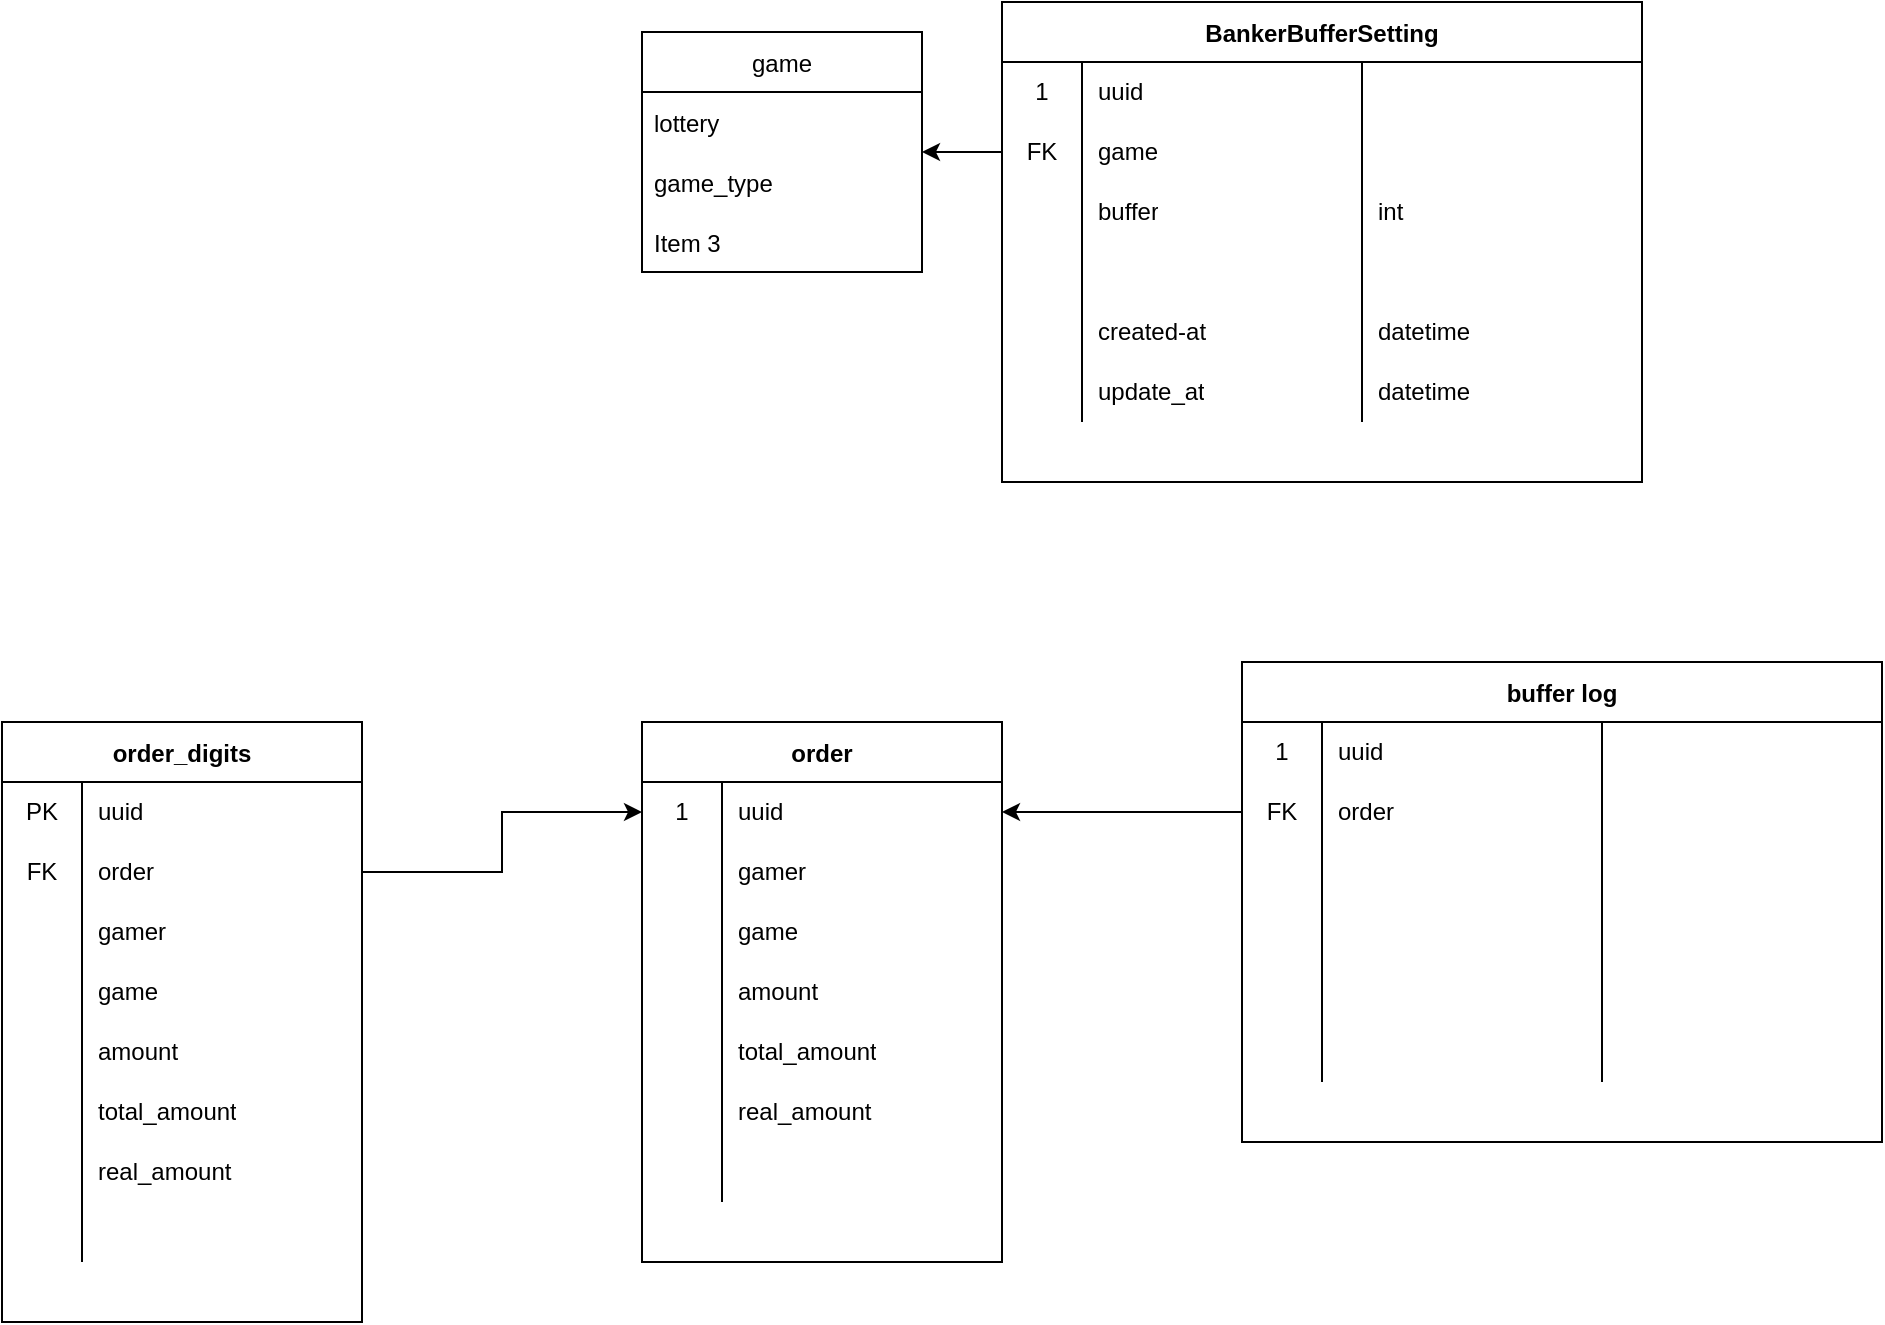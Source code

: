 <mxfile version="18.1.1" type="github" pages="2">
  <diagram id="40bhOZi9-pXXShmsCA7p" name="ERD">
    <mxGraphModel dx="1796" dy="613" grid="1" gridSize="10" guides="1" tooltips="1" connect="1" arrows="1" fold="1" page="1" pageScale="1" pageWidth="850" pageHeight="1100" math="0" shadow="0">
      <root>
        <mxCell id="0" />
        <mxCell id="1" parent="0" />
        <mxCell id="fbebeOHhzQbb2eJ1sUNS-18" value="BankerBufferSetting" style="shape=table;startSize=30;container=1;collapsible=0;childLayout=tableLayout;fixedRows=1;rowLines=0;fontStyle=1;" vertex="1" parent="1">
          <mxGeometry x="240" y="120" width="320" height="240" as="geometry" />
        </mxCell>
        <mxCell id="fbebeOHhzQbb2eJ1sUNS-19" value="" style="shape=tableRow;horizontal=0;startSize=0;swimlaneHead=0;swimlaneBody=0;top=0;left=0;bottom=0;right=0;collapsible=0;dropTarget=0;fillColor=none;points=[[0,0.5],[1,0.5]];portConstraint=eastwest;" vertex="1" parent="fbebeOHhzQbb2eJ1sUNS-18">
          <mxGeometry y="30" width="320" height="30" as="geometry" />
        </mxCell>
        <mxCell id="fbebeOHhzQbb2eJ1sUNS-20" value="1" style="shape=partialRectangle;html=1;whiteSpace=wrap;connectable=0;fillColor=none;top=0;left=0;bottom=0;right=0;overflow=hidden;pointerEvents=1;" vertex="1" parent="fbebeOHhzQbb2eJ1sUNS-19">
          <mxGeometry width="40" height="30" as="geometry">
            <mxRectangle width="40" height="30" as="alternateBounds" />
          </mxGeometry>
        </mxCell>
        <mxCell id="fbebeOHhzQbb2eJ1sUNS-21" value="uuid" style="shape=partialRectangle;html=1;whiteSpace=wrap;connectable=0;fillColor=none;top=0;left=0;bottom=0;right=0;align=left;spacingLeft=6;overflow=hidden;" vertex="1" parent="fbebeOHhzQbb2eJ1sUNS-19">
          <mxGeometry x="40" width="140" height="30" as="geometry">
            <mxRectangle width="140" height="30" as="alternateBounds" />
          </mxGeometry>
        </mxCell>
        <mxCell id="fbebeOHhzQbb2eJ1sUNS-29" style="shape=partialRectangle;html=1;whiteSpace=wrap;connectable=0;fillColor=none;top=0;left=0;bottom=0;right=0;align=left;spacingLeft=6;overflow=hidden;" vertex="1" parent="fbebeOHhzQbb2eJ1sUNS-19">
          <mxGeometry x="180" width="140" height="30" as="geometry">
            <mxRectangle width="140" height="30" as="alternateBounds" />
          </mxGeometry>
        </mxCell>
        <mxCell id="fbebeOHhzQbb2eJ1sUNS-22" value="" style="shape=tableRow;horizontal=0;startSize=0;swimlaneHead=0;swimlaneBody=0;top=0;left=0;bottom=0;right=0;collapsible=0;dropTarget=0;fillColor=none;points=[[0,0.5],[1,0.5]];portConstraint=eastwest;" vertex="1" parent="fbebeOHhzQbb2eJ1sUNS-18">
          <mxGeometry y="60" width="320" height="30" as="geometry" />
        </mxCell>
        <mxCell id="fbebeOHhzQbb2eJ1sUNS-23" value="FK" style="shape=partialRectangle;html=1;whiteSpace=wrap;connectable=0;fillColor=none;top=0;left=0;bottom=0;right=0;overflow=hidden;" vertex="1" parent="fbebeOHhzQbb2eJ1sUNS-22">
          <mxGeometry width="40" height="30" as="geometry">
            <mxRectangle width="40" height="30" as="alternateBounds" />
          </mxGeometry>
        </mxCell>
        <mxCell id="fbebeOHhzQbb2eJ1sUNS-24" value="game" style="shape=partialRectangle;html=1;whiteSpace=wrap;connectable=0;fillColor=none;top=0;left=0;bottom=0;right=0;align=left;spacingLeft=6;overflow=hidden;" vertex="1" parent="fbebeOHhzQbb2eJ1sUNS-22">
          <mxGeometry x="40" width="140" height="30" as="geometry">
            <mxRectangle width="140" height="30" as="alternateBounds" />
          </mxGeometry>
        </mxCell>
        <mxCell id="fbebeOHhzQbb2eJ1sUNS-30" value="" style="shape=partialRectangle;html=1;whiteSpace=wrap;connectable=0;fillColor=none;top=0;left=0;bottom=0;right=0;align=left;spacingLeft=6;overflow=hidden;" vertex="1" parent="fbebeOHhzQbb2eJ1sUNS-22">
          <mxGeometry x="180" width="140" height="30" as="geometry">
            <mxRectangle width="140" height="30" as="alternateBounds" />
          </mxGeometry>
        </mxCell>
        <mxCell id="fbebeOHhzQbb2eJ1sUNS-25" value="" style="shape=tableRow;horizontal=0;startSize=0;swimlaneHead=0;swimlaneBody=0;top=0;left=0;bottom=0;right=0;collapsible=0;dropTarget=0;fillColor=none;points=[[0,0.5],[1,0.5]];portConstraint=eastwest;" vertex="1" parent="fbebeOHhzQbb2eJ1sUNS-18">
          <mxGeometry y="90" width="320" height="30" as="geometry" />
        </mxCell>
        <mxCell id="fbebeOHhzQbb2eJ1sUNS-26" value="" style="shape=partialRectangle;html=1;whiteSpace=wrap;connectable=0;fillColor=none;top=0;left=0;bottom=0;right=0;overflow=hidden;" vertex="1" parent="fbebeOHhzQbb2eJ1sUNS-25">
          <mxGeometry width="40" height="30" as="geometry">
            <mxRectangle width="40" height="30" as="alternateBounds" />
          </mxGeometry>
        </mxCell>
        <mxCell id="fbebeOHhzQbb2eJ1sUNS-27" value="buffer" style="shape=partialRectangle;html=1;whiteSpace=wrap;connectable=0;fillColor=none;top=0;left=0;bottom=0;right=0;align=left;spacingLeft=6;overflow=hidden;" vertex="1" parent="fbebeOHhzQbb2eJ1sUNS-25">
          <mxGeometry x="40" width="140" height="30" as="geometry">
            <mxRectangle width="140" height="30" as="alternateBounds" />
          </mxGeometry>
        </mxCell>
        <mxCell id="fbebeOHhzQbb2eJ1sUNS-31" value="int" style="shape=partialRectangle;html=1;whiteSpace=wrap;connectable=0;fillColor=none;top=0;left=0;bottom=0;right=0;align=left;spacingLeft=6;overflow=hidden;" vertex="1" parent="fbebeOHhzQbb2eJ1sUNS-25">
          <mxGeometry x="180" width="140" height="30" as="geometry">
            <mxRectangle width="140" height="30" as="alternateBounds" />
          </mxGeometry>
        </mxCell>
        <mxCell id="fbebeOHhzQbb2eJ1sUNS-42" style="shape=tableRow;horizontal=0;startSize=0;swimlaneHead=0;swimlaneBody=0;top=0;left=0;bottom=0;right=0;collapsible=0;dropTarget=0;fillColor=none;points=[[0,0.5],[1,0.5]];portConstraint=eastwest;" vertex="1" parent="fbebeOHhzQbb2eJ1sUNS-18">
          <mxGeometry y="120" width="320" height="30" as="geometry" />
        </mxCell>
        <mxCell id="fbebeOHhzQbb2eJ1sUNS-43" style="shape=partialRectangle;html=1;whiteSpace=wrap;connectable=0;fillColor=none;top=0;left=0;bottom=0;right=0;overflow=hidden;" vertex="1" parent="fbebeOHhzQbb2eJ1sUNS-42">
          <mxGeometry width="40" height="30" as="geometry">
            <mxRectangle width="40" height="30" as="alternateBounds" />
          </mxGeometry>
        </mxCell>
        <mxCell id="fbebeOHhzQbb2eJ1sUNS-44" value="" style="shape=partialRectangle;html=1;whiteSpace=wrap;connectable=0;fillColor=none;top=0;left=0;bottom=0;right=0;align=left;spacingLeft=6;overflow=hidden;" vertex="1" parent="fbebeOHhzQbb2eJ1sUNS-42">
          <mxGeometry x="40" width="140" height="30" as="geometry">
            <mxRectangle width="140" height="30" as="alternateBounds" />
          </mxGeometry>
        </mxCell>
        <mxCell id="fbebeOHhzQbb2eJ1sUNS-45" value="" style="shape=partialRectangle;html=1;whiteSpace=wrap;connectable=0;fillColor=none;top=0;left=0;bottom=0;right=0;align=left;spacingLeft=6;overflow=hidden;" vertex="1" parent="fbebeOHhzQbb2eJ1sUNS-42">
          <mxGeometry x="180" width="140" height="30" as="geometry">
            <mxRectangle width="140" height="30" as="alternateBounds" />
          </mxGeometry>
        </mxCell>
        <mxCell id="fbebeOHhzQbb2eJ1sUNS-46" style="shape=tableRow;horizontal=0;startSize=0;swimlaneHead=0;swimlaneBody=0;top=0;left=0;bottom=0;right=0;collapsible=0;dropTarget=0;fillColor=none;points=[[0,0.5],[1,0.5]];portConstraint=eastwest;" vertex="1" parent="fbebeOHhzQbb2eJ1sUNS-18">
          <mxGeometry y="150" width="320" height="30" as="geometry" />
        </mxCell>
        <mxCell id="fbebeOHhzQbb2eJ1sUNS-47" style="shape=partialRectangle;html=1;whiteSpace=wrap;connectable=0;fillColor=none;top=0;left=0;bottom=0;right=0;overflow=hidden;" vertex="1" parent="fbebeOHhzQbb2eJ1sUNS-46">
          <mxGeometry width="40" height="30" as="geometry">
            <mxRectangle width="40" height="30" as="alternateBounds" />
          </mxGeometry>
        </mxCell>
        <mxCell id="fbebeOHhzQbb2eJ1sUNS-48" value="created-at" style="shape=partialRectangle;html=1;whiteSpace=wrap;connectable=0;fillColor=none;top=0;left=0;bottom=0;right=0;align=left;spacingLeft=6;overflow=hidden;" vertex="1" parent="fbebeOHhzQbb2eJ1sUNS-46">
          <mxGeometry x="40" width="140" height="30" as="geometry">
            <mxRectangle width="140" height="30" as="alternateBounds" />
          </mxGeometry>
        </mxCell>
        <mxCell id="fbebeOHhzQbb2eJ1sUNS-49" value="datetime" style="shape=partialRectangle;html=1;whiteSpace=wrap;connectable=0;fillColor=none;top=0;left=0;bottom=0;right=0;align=left;spacingLeft=6;overflow=hidden;" vertex="1" parent="fbebeOHhzQbb2eJ1sUNS-46">
          <mxGeometry x="180" width="140" height="30" as="geometry">
            <mxRectangle width="140" height="30" as="alternateBounds" />
          </mxGeometry>
        </mxCell>
        <mxCell id="fbebeOHhzQbb2eJ1sUNS-55" style="shape=tableRow;horizontal=0;startSize=0;swimlaneHead=0;swimlaneBody=0;top=0;left=0;bottom=0;right=0;collapsible=0;dropTarget=0;fillColor=none;points=[[0,0.5],[1,0.5]];portConstraint=eastwest;" vertex="1" parent="fbebeOHhzQbb2eJ1sUNS-18">
          <mxGeometry y="180" width="320" height="30" as="geometry" />
        </mxCell>
        <mxCell id="fbebeOHhzQbb2eJ1sUNS-56" style="shape=partialRectangle;html=1;whiteSpace=wrap;connectable=0;fillColor=none;top=0;left=0;bottom=0;right=0;overflow=hidden;" vertex="1" parent="fbebeOHhzQbb2eJ1sUNS-55">
          <mxGeometry width="40" height="30" as="geometry">
            <mxRectangle width="40" height="30" as="alternateBounds" />
          </mxGeometry>
        </mxCell>
        <mxCell id="fbebeOHhzQbb2eJ1sUNS-57" value="update_at" style="shape=partialRectangle;html=1;whiteSpace=wrap;connectable=0;fillColor=none;top=0;left=0;bottom=0;right=0;align=left;spacingLeft=6;overflow=hidden;" vertex="1" parent="fbebeOHhzQbb2eJ1sUNS-55">
          <mxGeometry x="40" width="140" height="30" as="geometry">
            <mxRectangle width="140" height="30" as="alternateBounds" />
          </mxGeometry>
        </mxCell>
        <mxCell id="fbebeOHhzQbb2eJ1sUNS-58" value="datetime" style="shape=partialRectangle;html=1;whiteSpace=wrap;connectable=0;fillColor=none;top=0;left=0;bottom=0;right=0;align=left;spacingLeft=6;overflow=hidden;" vertex="1" parent="fbebeOHhzQbb2eJ1sUNS-55">
          <mxGeometry x="180" width="140" height="30" as="geometry">
            <mxRectangle width="140" height="30" as="alternateBounds" />
          </mxGeometry>
        </mxCell>
        <mxCell id="fbebeOHhzQbb2eJ1sUNS-50" style="edgeStyle=orthogonalEdgeStyle;rounded=0;orthogonalLoop=1;jettySize=auto;html=1;" edge="1" parent="1" source="fbebeOHhzQbb2eJ1sUNS-22" target="fbebeOHhzQbb2eJ1sUNS-51">
          <mxGeometry relative="1" as="geometry">
            <mxPoint x="130" y="195" as="targetPoint" />
          </mxGeometry>
        </mxCell>
        <mxCell id="fbebeOHhzQbb2eJ1sUNS-51" value="game" style="swimlane;fontStyle=0;childLayout=stackLayout;horizontal=1;startSize=30;horizontalStack=0;resizeParent=1;resizeParentMax=0;resizeLast=0;collapsible=1;marginBottom=0;" vertex="1" parent="1">
          <mxGeometry x="60" y="135" width="140" height="120" as="geometry" />
        </mxCell>
        <mxCell id="fbebeOHhzQbb2eJ1sUNS-52" value="lottery" style="text;strokeColor=none;fillColor=none;align=left;verticalAlign=middle;spacingLeft=4;spacingRight=4;overflow=hidden;points=[[0,0.5],[1,0.5]];portConstraint=eastwest;rotatable=0;" vertex="1" parent="fbebeOHhzQbb2eJ1sUNS-51">
          <mxGeometry y="30" width="140" height="30" as="geometry" />
        </mxCell>
        <mxCell id="fbebeOHhzQbb2eJ1sUNS-53" value="game_type" style="text;strokeColor=none;fillColor=none;align=left;verticalAlign=middle;spacingLeft=4;spacingRight=4;overflow=hidden;points=[[0,0.5],[1,0.5]];portConstraint=eastwest;rotatable=0;" vertex="1" parent="fbebeOHhzQbb2eJ1sUNS-51">
          <mxGeometry y="60" width="140" height="30" as="geometry" />
        </mxCell>
        <mxCell id="fbebeOHhzQbb2eJ1sUNS-54" value="Item 3" style="text;strokeColor=none;fillColor=none;align=left;verticalAlign=middle;spacingLeft=4;spacingRight=4;overflow=hidden;points=[[0,0.5],[1,0.5]];portConstraint=eastwest;rotatable=0;" vertex="1" parent="fbebeOHhzQbb2eJ1sUNS-51">
          <mxGeometry y="90" width="140" height="30" as="geometry" />
        </mxCell>
        <mxCell id="fbebeOHhzQbb2eJ1sUNS-88" value="order" style="shape=table;startSize=30;container=1;collapsible=0;childLayout=tableLayout;fixedRows=1;rowLines=0;fontStyle=1;" vertex="1" parent="1">
          <mxGeometry x="60" y="480" width="180" height="270" as="geometry" />
        </mxCell>
        <mxCell id="fbebeOHhzQbb2eJ1sUNS-89" value="" style="shape=tableRow;horizontal=0;startSize=0;swimlaneHead=0;swimlaneBody=0;top=0;left=0;bottom=0;right=0;collapsible=0;dropTarget=0;fillColor=none;points=[[0,0.5],[1,0.5]];portConstraint=eastwest;" vertex="1" parent="fbebeOHhzQbb2eJ1sUNS-88">
          <mxGeometry y="30" width="180" height="30" as="geometry" />
        </mxCell>
        <mxCell id="fbebeOHhzQbb2eJ1sUNS-90" value="1" style="shape=partialRectangle;html=1;whiteSpace=wrap;connectable=0;fillColor=none;top=0;left=0;bottom=0;right=0;overflow=hidden;pointerEvents=1;" vertex="1" parent="fbebeOHhzQbb2eJ1sUNS-89">
          <mxGeometry width="40" height="30" as="geometry">
            <mxRectangle width="40" height="30" as="alternateBounds" />
          </mxGeometry>
        </mxCell>
        <mxCell id="fbebeOHhzQbb2eJ1sUNS-91" value="uuid" style="shape=partialRectangle;html=1;whiteSpace=wrap;connectable=0;fillColor=none;top=0;left=0;bottom=0;right=0;align=left;spacingLeft=6;overflow=hidden;" vertex="1" parent="fbebeOHhzQbb2eJ1sUNS-89">
          <mxGeometry x="40" width="140" height="30" as="geometry">
            <mxRectangle width="140" height="30" as="alternateBounds" />
          </mxGeometry>
        </mxCell>
        <mxCell id="fbebeOHhzQbb2eJ1sUNS-93" value="" style="shape=tableRow;horizontal=0;startSize=0;swimlaneHead=0;swimlaneBody=0;top=0;left=0;bottom=0;right=0;collapsible=0;dropTarget=0;fillColor=none;points=[[0,0.5],[1,0.5]];portConstraint=eastwest;" vertex="1" parent="fbebeOHhzQbb2eJ1sUNS-88">
          <mxGeometry y="60" width="180" height="30" as="geometry" />
        </mxCell>
        <mxCell id="fbebeOHhzQbb2eJ1sUNS-94" value="" style="shape=partialRectangle;html=1;whiteSpace=wrap;connectable=0;fillColor=none;top=0;left=0;bottom=0;right=0;overflow=hidden;" vertex="1" parent="fbebeOHhzQbb2eJ1sUNS-93">
          <mxGeometry width="40" height="30" as="geometry">
            <mxRectangle width="40" height="30" as="alternateBounds" />
          </mxGeometry>
        </mxCell>
        <mxCell id="fbebeOHhzQbb2eJ1sUNS-95" value="gamer" style="shape=partialRectangle;html=1;whiteSpace=wrap;connectable=0;fillColor=none;top=0;left=0;bottom=0;right=0;align=left;spacingLeft=6;overflow=hidden;" vertex="1" parent="fbebeOHhzQbb2eJ1sUNS-93">
          <mxGeometry x="40" width="140" height="30" as="geometry">
            <mxRectangle width="140" height="30" as="alternateBounds" />
          </mxGeometry>
        </mxCell>
        <mxCell id="fbebeOHhzQbb2eJ1sUNS-97" value="" style="shape=tableRow;horizontal=0;startSize=0;swimlaneHead=0;swimlaneBody=0;top=0;left=0;bottom=0;right=0;collapsible=0;dropTarget=0;fillColor=none;points=[[0,0.5],[1,0.5]];portConstraint=eastwest;" vertex="1" parent="fbebeOHhzQbb2eJ1sUNS-88">
          <mxGeometry y="90" width="180" height="30" as="geometry" />
        </mxCell>
        <mxCell id="fbebeOHhzQbb2eJ1sUNS-98" value="" style="shape=partialRectangle;html=1;whiteSpace=wrap;connectable=0;fillColor=none;top=0;left=0;bottom=0;right=0;overflow=hidden;" vertex="1" parent="fbebeOHhzQbb2eJ1sUNS-97">
          <mxGeometry width="40" height="30" as="geometry">
            <mxRectangle width="40" height="30" as="alternateBounds" />
          </mxGeometry>
        </mxCell>
        <mxCell id="fbebeOHhzQbb2eJ1sUNS-99" value="game" style="shape=partialRectangle;html=1;whiteSpace=wrap;connectable=0;fillColor=none;top=0;left=0;bottom=0;right=0;align=left;spacingLeft=6;overflow=hidden;" vertex="1" parent="fbebeOHhzQbb2eJ1sUNS-97">
          <mxGeometry x="40" width="140" height="30" as="geometry">
            <mxRectangle width="140" height="30" as="alternateBounds" />
          </mxGeometry>
        </mxCell>
        <mxCell id="fbebeOHhzQbb2eJ1sUNS-101" style="shape=tableRow;horizontal=0;startSize=0;swimlaneHead=0;swimlaneBody=0;top=0;left=0;bottom=0;right=0;collapsible=0;dropTarget=0;fillColor=none;points=[[0,0.5],[1,0.5]];portConstraint=eastwest;" vertex="1" parent="fbebeOHhzQbb2eJ1sUNS-88">
          <mxGeometry y="120" width="180" height="30" as="geometry" />
        </mxCell>
        <mxCell id="fbebeOHhzQbb2eJ1sUNS-102" style="shape=partialRectangle;html=1;whiteSpace=wrap;connectable=0;fillColor=none;top=0;left=0;bottom=0;right=0;overflow=hidden;" vertex="1" parent="fbebeOHhzQbb2eJ1sUNS-101">
          <mxGeometry width="40" height="30" as="geometry">
            <mxRectangle width="40" height="30" as="alternateBounds" />
          </mxGeometry>
        </mxCell>
        <mxCell id="fbebeOHhzQbb2eJ1sUNS-103" value="amount" style="shape=partialRectangle;html=1;whiteSpace=wrap;connectable=0;fillColor=none;top=0;left=0;bottom=0;right=0;align=left;spacingLeft=6;overflow=hidden;" vertex="1" parent="fbebeOHhzQbb2eJ1sUNS-101">
          <mxGeometry x="40" width="140" height="30" as="geometry">
            <mxRectangle width="140" height="30" as="alternateBounds" />
          </mxGeometry>
        </mxCell>
        <mxCell id="fbebeOHhzQbb2eJ1sUNS-105" style="shape=tableRow;horizontal=0;startSize=0;swimlaneHead=0;swimlaneBody=0;top=0;left=0;bottom=0;right=0;collapsible=0;dropTarget=0;fillColor=none;points=[[0,0.5],[1,0.5]];portConstraint=eastwest;" vertex="1" parent="fbebeOHhzQbb2eJ1sUNS-88">
          <mxGeometry y="150" width="180" height="30" as="geometry" />
        </mxCell>
        <mxCell id="fbebeOHhzQbb2eJ1sUNS-106" style="shape=partialRectangle;html=1;whiteSpace=wrap;connectable=0;fillColor=none;top=0;left=0;bottom=0;right=0;overflow=hidden;" vertex="1" parent="fbebeOHhzQbb2eJ1sUNS-105">
          <mxGeometry width="40" height="30" as="geometry">
            <mxRectangle width="40" height="30" as="alternateBounds" />
          </mxGeometry>
        </mxCell>
        <mxCell id="fbebeOHhzQbb2eJ1sUNS-107" value="total_amount" style="shape=partialRectangle;html=1;whiteSpace=wrap;connectable=0;fillColor=none;top=0;left=0;bottom=0;right=0;align=left;spacingLeft=6;overflow=hidden;" vertex="1" parent="fbebeOHhzQbb2eJ1sUNS-105">
          <mxGeometry x="40" width="140" height="30" as="geometry">
            <mxRectangle width="140" height="30" as="alternateBounds" />
          </mxGeometry>
        </mxCell>
        <mxCell id="fbebeOHhzQbb2eJ1sUNS-109" style="shape=tableRow;horizontal=0;startSize=0;swimlaneHead=0;swimlaneBody=0;top=0;left=0;bottom=0;right=0;collapsible=0;dropTarget=0;fillColor=none;points=[[0,0.5],[1,0.5]];portConstraint=eastwest;" vertex="1" parent="fbebeOHhzQbb2eJ1sUNS-88">
          <mxGeometry y="180" width="180" height="30" as="geometry" />
        </mxCell>
        <mxCell id="fbebeOHhzQbb2eJ1sUNS-110" style="shape=partialRectangle;html=1;whiteSpace=wrap;connectable=0;fillColor=none;top=0;left=0;bottom=0;right=0;overflow=hidden;" vertex="1" parent="fbebeOHhzQbb2eJ1sUNS-109">
          <mxGeometry width="40" height="30" as="geometry">
            <mxRectangle width="40" height="30" as="alternateBounds" />
          </mxGeometry>
        </mxCell>
        <mxCell id="fbebeOHhzQbb2eJ1sUNS-111" value="real_amount" style="shape=partialRectangle;html=1;whiteSpace=wrap;connectable=0;fillColor=none;top=0;left=0;bottom=0;right=0;align=left;spacingLeft=6;overflow=hidden;" vertex="1" parent="fbebeOHhzQbb2eJ1sUNS-109">
          <mxGeometry x="40" width="140" height="30" as="geometry">
            <mxRectangle width="140" height="30" as="alternateBounds" />
          </mxGeometry>
        </mxCell>
        <mxCell id="OYWNIsOCgqCUOHwPlPZt-20" style="shape=tableRow;horizontal=0;startSize=0;swimlaneHead=0;swimlaneBody=0;top=0;left=0;bottom=0;right=0;collapsible=0;dropTarget=0;fillColor=none;points=[[0,0.5],[1,0.5]];portConstraint=eastwest;" vertex="1" parent="fbebeOHhzQbb2eJ1sUNS-88">
          <mxGeometry y="210" width="180" height="30" as="geometry" />
        </mxCell>
        <mxCell id="OYWNIsOCgqCUOHwPlPZt-21" style="shape=partialRectangle;html=1;whiteSpace=wrap;connectable=0;fillColor=none;top=0;left=0;bottom=0;right=0;overflow=hidden;" vertex="1" parent="OYWNIsOCgqCUOHwPlPZt-20">
          <mxGeometry width="40" height="30" as="geometry">
            <mxRectangle width="40" height="30" as="alternateBounds" />
          </mxGeometry>
        </mxCell>
        <mxCell id="OYWNIsOCgqCUOHwPlPZt-22" style="shape=partialRectangle;html=1;whiteSpace=wrap;connectable=0;fillColor=none;top=0;left=0;bottom=0;right=0;align=left;spacingLeft=6;overflow=hidden;" vertex="1" parent="OYWNIsOCgqCUOHwPlPZt-20">
          <mxGeometry x="40" width="140" height="30" as="geometry">
            <mxRectangle width="140" height="30" as="alternateBounds" />
          </mxGeometry>
        </mxCell>
        <mxCell id="OYWNIsOCgqCUOHwPlPZt-1" value="buffer log" style="shape=table;startSize=30;container=1;collapsible=0;childLayout=tableLayout;fixedRows=1;rowLines=0;fontStyle=1;" vertex="1" parent="1">
          <mxGeometry x="360" y="450" width="320" height="240" as="geometry" />
        </mxCell>
        <mxCell id="OYWNIsOCgqCUOHwPlPZt-2" value="" style="shape=tableRow;horizontal=0;startSize=0;swimlaneHead=0;swimlaneBody=0;top=0;left=0;bottom=0;right=0;collapsible=0;dropTarget=0;fillColor=none;points=[[0,0.5],[1,0.5]];portConstraint=eastwest;" vertex="1" parent="OYWNIsOCgqCUOHwPlPZt-1">
          <mxGeometry y="30" width="320" height="30" as="geometry" />
        </mxCell>
        <mxCell id="OYWNIsOCgqCUOHwPlPZt-3" value="1" style="shape=partialRectangle;html=1;whiteSpace=wrap;connectable=0;fillColor=none;top=0;left=0;bottom=0;right=0;overflow=hidden;pointerEvents=1;" vertex="1" parent="OYWNIsOCgqCUOHwPlPZt-2">
          <mxGeometry width="40" height="30" as="geometry">
            <mxRectangle width="40" height="30" as="alternateBounds" />
          </mxGeometry>
        </mxCell>
        <mxCell id="OYWNIsOCgqCUOHwPlPZt-4" value="uuid" style="shape=partialRectangle;html=1;whiteSpace=wrap;connectable=0;fillColor=none;top=0;left=0;bottom=0;right=0;align=left;spacingLeft=6;overflow=hidden;" vertex="1" parent="OYWNIsOCgqCUOHwPlPZt-2">
          <mxGeometry x="40" width="140" height="30" as="geometry">
            <mxRectangle width="140" height="30" as="alternateBounds" />
          </mxGeometry>
        </mxCell>
        <mxCell id="OYWNIsOCgqCUOHwPlPZt-23" style="shape=partialRectangle;html=1;whiteSpace=wrap;connectable=0;fillColor=none;top=0;left=0;bottom=0;right=0;align=left;spacingLeft=6;overflow=hidden;" vertex="1" parent="OYWNIsOCgqCUOHwPlPZt-2">
          <mxGeometry x="180" width="140" height="30" as="geometry">
            <mxRectangle width="140" height="30" as="alternateBounds" />
          </mxGeometry>
        </mxCell>
        <mxCell id="OYWNIsOCgqCUOHwPlPZt-5" value="" style="shape=tableRow;horizontal=0;startSize=0;swimlaneHead=0;swimlaneBody=0;top=0;left=0;bottom=0;right=0;collapsible=0;dropTarget=0;fillColor=none;points=[[0,0.5],[1,0.5]];portConstraint=eastwest;" vertex="1" parent="OYWNIsOCgqCUOHwPlPZt-1">
          <mxGeometry y="60" width="320" height="30" as="geometry" />
        </mxCell>
        <mxCell id="OYWNIsOCgqCUOHwPlPZt-6" value="FK" style="shape=partialRectangle;html=1;whiteSpace=wrap;connectable=0;fillColor=none;top=0;left=0;bottom=0;right=0;overflow=hidden;" vertex="1" parent="OYWNIsOCgqCUOHwPlPZt-5">
          <mxGeometry width="40" height="30" as="geometry">
            <mxRectangle width="40" height="30" as="alternateBounds" />
          </mxGeometry>
        </mxCell>
        <mxCell id="OYWNIsOCgqCUOHwPlPZt-7" value="order" style="shape=partialRectangle;html=1;whiteSpace=wrap;connectable=0;fillColor=none;top=0;left=0;bottom=0;right=0;align=left;spacingLeft=6;overflow=hidden;" vertex="1" parent="OYWNIsOCgqCUOHwPlPZt-5">
          <mxGeometry x="40" width="140" height="30" as="geometry">
            <mxRectangle width="140" height="30" as="alternateBounds" />
          </mxGeometry>
        </mxCell>
        <mxCell id="OYWNIsOCgqCUOHwPlPZt-24" style="shape=partialRectangle;html=1;whiteSpace=wrap;connectable=0;fillColor=none;top=0;left=0;bottom=0;right=0;align=left;spacingLeft=6;overflow=hidden;" vertex="1" parent="OYWNIsOCgqCUOHwPlPZt-5">
          <mxGeometry x="180" width="140" height="30" as="geometry">
            <mxRectangle width="140" height="30" as="alternateBounds" />
          </mxGeometry>
        </mxCell>
        <mxCell id="OYWNIsOCgqCUOHwPlPZt-8" value="" style="shape=tableRow;horizontal=0;startSize=0;swimlaneHead=0;swimlaneBody=0;top=0;left=0;bottom=0;right=0;collapsible=0;dropTarget=0;fillColor=none;points=[[0,0.5],[1,0.5]];portConstraint=eastwest;" vertex="1" parent="OYWNIsOCgqCUOHwPlPZt-1">
          <mxGeometry y="90" width="320" height="30" as="geometry" />
        </mxCell>
        <mxCell id="OYWNIsOCgqCUOHwPlPZt-9" value="" style="shape=partialRectangle;html=1;whiteSpace=wrap;connectable=0;fillColor=none;top=0;left=0;bottom=0;right=0;overflow=hidden;" vertex="1" parent="OYWNIsOCgqCUOHwPlPZt-8">
          <mxGeometry width="40" height="30" as="geometry">
            <mxRectangle width="40" height="30" as="alternateBounds" />
          </mxGeometry>
        </mxCell>
        <mxCell id="OYWNIsOCgqCUOHwPlPZt-10" value="" style="shape=partialRectangle;html=1;whiteSpace=wrap;connectable=0;fillColor=none;top=0;left=0;bottom=0;right=0;align=left;spacingLeft=6;overflow=hidden;" vertex="1" parent="OYWNIsOCgqCUOHwPlPZt-8">
          <mxGeometry x="40" width="140" height="30" as="geometry">
            <mxRectangle width="140" height="30" as="alternateBounds" />
          </mxGeometry>
        </mxCell>
        <mxCell id="OYWNIsOCgqCUOHwPlPZt-25" style="shape=partialRectangle;html=1;whiteSpace=wrap;connectable=0;fillColor=none;top=0;left=0;bottom=0;right=0;align=left;spacingLeft=6;overflow=hidden;" vertex="1" parent="OYWNIsOCgqCUOHwPlPZt-8">
          <mxGeometry x="180" width="140" height="30" as="geometry">
            <mxRectangle width="140" height="30" as="alternateBounds" />
          </mxGeometry>
        </mxCell>
        <mxCell id="OYWNIsOCgqCUOHwPlPZt-11" style="shape=tableRow;horizontal=0;startSize=0;swimlaneHead=0;swimlaneBody=0;top=0;left=0;bottom=0;right=0;collapsible=0;dropTarget=0;fillColor=none;points=[[0,0.5],[1,0.5]];portConstraint=eastwest;" vertex="1" parent="OYWNIsOCgqCUOHwPlPZt-1">
          <mxGeometry y="120" width="320" height="30" as="geometry" />
        </mxCell>
        <mxCell id="OYWNIsOCgqCUOHwPlPZt-12" style="shape=partialRectangle;html=1;whiteSpace=wrap;connectable=0;fillColor=none;top=0;left=0;bottom=0;right=0;overflow=hidden;" vertex="1" parent="OYWNIsOCgqCUOHwPlPZt-11">
          <mxGeometry width="40" height="30" as="geometry">
            <mxRectangle width="40" height="30" as="alternateBounds" />
          </mxGeometry>
        </mxCell>
        <mxCell id="OYWNIsOCgqCUOHwPlPZt-13" value="" style="shape=partialRectangle;html=1;whiteSpace=wrap;connectable=0;fillColor=none;top=0;left=0;bottom=0;right=0;align=left;spacingLeft=6;overflow=hidden;" vertex="1" parent="OYWNIsOCgqCUOHwPlPZt-11">
          <mxGeometry x="40" width="140" height="30" as="geometry">
            <mxRectangle width="140" height="30" as="alternateBounds" />
          </mxGeometry>
        </mxCell>
        <mxCell id="OYWNIsOCgqCUOHwPlPZt-26" style="shape=partialRectangle;html=1;whiteSpace=wrap;connectable=0;fillColor=none;top=0;left=0;bottom=0;right=0;align=left;spacingLeft=6;overflow=hidden;" vertex="1" parent="OYWNIsOCgqCUOHwPlPZt-11">
          <mxGeometry x="180" width="140" height="30" as="geometry">
            <mxRectangle width="140" height="30" as="alternateBounds" />
          </mxGeometry>
        </mxCell>
        <mxCell id="OYWNIsOCgqCUOHwPlPZt-14" style="shape=tableRow;horizontal=0;startSize=0;swimlaneHead=0;swimlaneBody=0;top=0;left=0;bottom=0;right=0;collapsible=0;dropTarget=0;fillColor=none;points=[[0,0.5],[1,0.5]];portConstraint=eastwest;" vertex="1" parent="OYWNIsOCgqCUOHwPlPZt-1">
          <mxGeometry y="150" width="320" height="30" as="geometry" />
        </mxCell>
        <mxCell id="OYWNIsOCgqCUOHwPlPZt-15" style="shape=partialRectangle;html=1;whiteSpace=wrap;connectable=0;fillColor=none;top=0;left=0;bottom=0;right=0;overflow=hidden;" vertex="1" parent="OYWNIsOCgqCUOHwPlPZt-14">
          <mxGeometry width="40" height="30" as="geometry">
            <mxRectangle width="40" height="30" as="alternateBounds" />
          </mxGeometry>
        </mxCell>
        <mxCell id="OYWNIsOCgqCUOHwPlPZt-16" value="" style="shape=partialRectangle;html=1;whiteSpace=wrap;connectable=0;fillColor=none;top=0;left=0;bottom=0;right=0;align=left;spacingLeft=6;overflow=hidden;" vertex="1" parent="OYWNIsOCgqCUOHwPlPZt-14">
          <mxGeometry x="40" width="140" height="30" as="geometry">
            <mxRectangle width="140" height="30" as="alternateBounds" />
          </mxGeometry>
        </mxCell>
        <mxCell id="OYWNIsOCgqCUOHwPlPZt-27" style="shape=partialRectangle;html=1;whiteSpace=wrap;connectable=0;fillColor=none;top=0;left=0;bottom=0;right=0;align=left;spacingLeft=6;overflow=hidden;" vertex="1" parent="OYWNIsOCgqCUOHwPlPZt-14">
          <mxGeometry x="180" width="140" height="30" as="geometry">
            <mxRectangle width="140" height="30" as="alternateBounds" />
          </mxGeometry>
        </mxCell>
        <mxCell id="OYWNIsOCgqCUOHwPlPZt-17" style="shape=tableRow;horizontal=0;startSize=0;swimlaneHead=0;swimlaneBody=0;top=0;left=0;bottom=0;right=0;collapsible=0;dropTarget=0;fillColor=none;points=[[0,0.5],[1,0.5]];portConstraint=eastwest;" vertex="1" parent="OYWNIsOCgqCUOHwPlPZt-1">
          <mxGeometry y="180" width="320" height="30" as="geometry" />
        </mxCell>
        <mxCell id="OYWNIsOCgqCUOHwPlPZt-18" style="shape=partialRectangle;html=1;whiteSpace=wrap;connectable=0;fillColor=none;top=0;left=0;bottom=0;right=0;overflow=hidden;" vertex="1" parent="OYWNIsOCgqCUOHwPlPZt-17">
          <mxGeometry width="40" height="30" as="geometry">
            <mxRectangle width="40" height="30" as="alternateBounds" />
          </mxGeometry>
        </mxCell>
        <mxCell id="OYWNIsOCgqCUOHwPlPZt-19" value="" style="shape=partialRectangle;html=1;whiteSpace=wrap;connectable=0;fillColor=none;top=0;left=0;bottom=0;right=0;align=left;spacingLeft=6;overflow=hidden;" vertex="1" parent="OYWNIsOCgqCUOHwPlPZt-17">
          <mxGeometry x="40" width="140" height="30" as="geometry">
            <mxRectangle width="140" height="30" as="alternateBounds" />
          </mxGeometry>
        </mxCell>
        <mxCell id="OYWNIsOCgqCUOHwPlPZt-28" style="shape=partialRectangle;html=1;whiteSpace=wrap;connectable=0;fillColor=none;top=0;left=0;bottom=0;right=0;align=left;spacingLeft=6;overflow=hidden;" vertex="1" parent="OYWNIsOCgqCUOHwPlPZt-17">
          <mxGeometry x="180" width="140" height="30" as="geometry">
            <mxRectangle width="140" height="30" as="alternateBounds" />
          </mxGeometry>
        </mxCell>
        <mxCell id="OYWNIsOCgqCUOHwPlPZt-29" style="edgeStyle=orthogonalEdgeStyle;rounded=0;orthogonalLoop=1;jettySize=auto;html=1;entryX=1;entryY=0.5;entryDx=0;entryDy=0;fontSize=20;" edge="1" parent="1" source="OYWNIsOCgqCUOHwPlPZt-5" target="fbebeOHhzQbb2eJ1sUNS-89">
          <mxGeometry relative="1" as="geometry" />
        </mxCell>
        <mxCell id="OYWNIsOCgqCUOHwPlPZt-30" value="order_digits" style="shape=table;startSize=30;container=1;collapsible=0;childLayout=tableLayout;fixedRows=1;rowLines=0;fontStyle=1;" vertex="1" parent="1">
          <mxGeometry x="-260" y="480" width="180" height="300" as="geometry" />
        </mxCell>
        <mxCell id="OYWNIsOCgqCUOHwPlPZt-31" value="" style="shape=tableRow;horizontal=0;startSize=0;swimlaneHead=0;swimlaneBody=0;top=0;left=0;bottom=0;right=0;collapsible=0;dropTarget=0;fillColor=none;points=[[0,0.5],[1,0.5]];portConstraint=eastwest;" vertex="1" parent="OYWNIsOCgqCUOHwPlPZt-30">
          <mxGeometry y="30" width="180" height="30" as="geometry" />
        </mxCell>
        <mxCell id="OYWNIsOCgqCUOHwPlPZt-32" value="PK" style="shape=partialRectangle;html=1;whiteSpace=wrap;connectable=0;fillColor=none;top=0;left=0;bottom=0;right=0;overflow=hidden;pointerEvents=1;" vertex="1" parent="OYWNIsOCgqCUOHwPlPZt-31">
          <mxGeometry width="40" height="30" as="geometry">
            <mxRectangle width="40" height="30" as="alternateBounds" />
          </mxGeometry>
        </mxCell>
        <mxCell id="OYWNIsOCgqCUOHwPlPZt-33" value="uuid" style="shape=partialRectangle;html=1;whiteSpace=wrap;connectable=0;fillColor=none;top=0;left=0;bottom=0;right=0;align=left;spacingLeft=6;overflow=hidden;" vertex="1" parent="OYWNIsOCgqCUOHwPlPZt-31">
          <mxGeometry x="40" width="140" height="30" as="geometry">
            <mxRectangle width="140" height="30" as="alternateBounds" />
          </mxGeometry>
        </mxCell>
        <mxCell id="OYWNIsOCgqCUOHwPlPZt-52" style="shape=tableRow;horizontal=0;startSize=0;swimlaneHead=0;swimlaneBody=0;top=0;left=0;bottom=0;right=0;collapsible=0;dropTarget=0;fillColor=none;points=[[0,0.5],[1,0.5]];portConstraint=eastwest;" vertex="1" parent="OYWNIsOCgqCUOHwPlPZt-30">
          <mxGeometry y="60" width="180" height="30" as="geometry" />
        </mxCell>
        <mxCell id="OYWNIsOCgqCUOHwPlPZt-53" value="FK" style="shape=partialRectangle;html=1;whiteSpace=wrap;connectable=0;fillColor=none;top=0;left=0;bottom=0;right=0;overflow=hidden;pointerEvents=1;" vertex="1" parent="OYWNIsOCgqCUOHwPlPZt-52">
          <mxGeometry width="40" height="30" as="geometry">
            <mxRectangle width="40" height="30" as="alternateBounds" />
          </mxGeometry>
        </mxCell>
        <mxCell id="OYWNIsOCgqCUOHwPlPZt-54" value="order" style="shape=partialRectangle;html=1;whiteSpace=wrap;connectable=0;fillColor=none;top=0;left=0;bottom=0;right=0;align=left;spacingLeft=6;overflow=hidden;" vertex="1" parent="OYWNIsOCgqCUOHwPlPZt-52">
          <mxGeometry x="40" width="140" height="30" as="geometry">
            <mxRectangle width="140" height="30" as="alternateBounds" />
          </mxGeometry>
        </mxCell>
        <mxCell id="OYWNIsOCgqCUOHwPlPZt-34" value="" style="shape=tableRow;horizontal=0;startSize=0;swimlaneHead=0;swimlaneBody=0;top=0;left=0;bottom=0;right=0;collapsible=0;dropTarget=0;fillColor=none;points=[[0,0.5],[1,0.5]];portConstraint=eastwest;" vertex="1" parent="OYWNIsOCgqCUOHwPlPZt-30">
          <mxGeometry y="90" width="180" height="30" as="geometry" />
        </mxCell>
        <mxCell id="OYWNIsOCgqCUOHwPlPZt-35" value="" style="shape=partialRectangle;html=1;whiteSpace=wrap;connectable=0;fillColor=none;top=0;left=0;bottom=0;right=0;overflow=hidden;" vertex="1" parent="OYWNIsOCgqCUOHwPlPZt-34">
          <mxGeometry width="40" height="30" as="geometry">
            <mxRectangle width="40" height="30" as="alternateBounds" />
          </mxGeometry>
        </mxCell>
        <mxCell id="OYWNIsOCgqCUOHwPlPZt-36" value="gamer" style="shape=partialRectangle;html=1;whiteSpace=wrap;connectable=0;fillColor=none;top=0;left=0;bottom=0;right=0;align=left;spacingLeft=6;overflow=hidden;" vertex="1" parent="OYWNIsOCgqCUOHwPlPZt-34">
          <mxGeometry x="40" width="140" height="30" as="geometry">
            <mxRectangle width="140" height="30" as="alternateBounds" />
          </mxGeometry>
        </mxCell>
        <mxCell id="OYWNIsOCgqCUOHwPlPZt-37" value="" style="shape=tableRow;horizontal=0;startSize=0;swimlaneHead=0;swimlaneBody=0;top=0;left=0;bottom=0;right=0;collapsible=0;dropTarget=0;fillColor=none;points=[[0,0.5],[1,0.5]];portConstraint=eastwest;" vertex="1" parent="OYWNIsOCgqCUOHwPlPZt-30">
          <mxGeometry y="120" width="180" height="30" as="geometry" />
        </mxCell>
        <mxCell id="OYWNIsOCgqCUOHwPlPZt-38" value="" style="shape=partialRectangle;html=1;whiteSpace=wrap;connectable=0;fillColor=none;top=0;left=0;bottom=0;right=0;overflow=hidden;" vertex="1" parent="OYWNIsOCgqCUOHwPlPZt-37">
          <mxGeometry width="40" height="30" as="geometry">
            <mxRectangle width="40" height="30" as="alternateBounds" />
          </mxGeometry>
        </mxCell>
        <mxCell id="OYWNIsOCgqCUOHwPlPZt-39" value="game" style="shape=partialRectangle;html=1;whiteSpace=wrap;connectable=0;fillColor=none;top=0;left=0;bottom=0;right=0;align=left;spacingLeft=6;overflow=hidden;" vertex="1" parent="OYWNIsOCgqCUOHwPlPZt-37">
          <mxGeometry x="40" width="140" height="30" as="geometry">
            <mxRectangle width="140" height="30" as="alternateBounds" />
          </mxGeometry>
        </mxCell>
        <mxCell id="OYWNIsOCgqCUOHwPlPZt-40" style="shape=tableRow;horizontal=0;startSize=0;swimlaneHead=0;swimlaneBody=0;top=0;left=0;bottom=0;right=0;collapsible=0;dropTarget=0;fillColor=none;points=[[0,0.5],[1,0.5]];portConstraint=eastwest;" vertex="1" parent="OYWNIsOCgqCUOHwPlPZt-30">
          <mxGeometry y="150" width="180" height="30" as="geometry" />
        </mxCell>
        <mxCell id="OYWNIsOCgqCUOHwPlPZt-41" style="shape=partialRectangle;html=1;whiteSpace=wrap;connectable=0;fillColor=none;top=0;left=0;bottom=0;right=0;overflow=hidden;" vertex="1" parent="OYWNIsOCgqCUOHwPlPZt-40">
          <mxGeometry width="40" height="30" as="geometry">
            <mxRectangle width="40" height="30" as="alternateBounds" />
          </mxGeometry>
        </mxCell>
        <mxCell id="OYWNIsOCgqCUOHwPlPZt-42" value="amount" style="shape=partialRectangle;html=1;whiteSpace=wrap;connectable=0;fillColor=none;top=0;left=0;bottom=0;right=0;align=left;spacingLeft=6;overflow=hidden;" vertex="1" parent="OYWNIsOCgqCUOHwPlPZt-40">
          <mxGeometry x="40" width="140" height="30" as="geometry">
            <mxRectangle width="140" height="30" as="alternateBounds" />
          </mxGeometry>
        </mxCell>
        <mxCell id="OYWNIsOCgqCUOHwPlPZt-43" style="shape=tableRow;horizontal=0;startSize=0;swimlaneHead=0;swimlaneBody=0;top=0;left=0;bottom=0;right=0;collapsible=0;dropTarget=0;fillColor=none;points=[[0,0.5],[1,0.5]];portConstraint=eastwest;" vertex="1" parent="OYWNIsOCgqCUOHwPlPZt-30">
          <mxGeometry y="180" width="180" height="30" as="geometry" />
        </mxCell>
        <mxCell id="OYWNIsOCgqCUOHwPlPZt-44" style="shape=partialRectangle;html=1;whiteSpace=wrap;connectable=0;fillColor=none;top=0;left=0;bottom=0;right=0;overflow=hidden;" vertex="1" parent="OYWNIsOCgqCUOHwPlPZt-43">
          <mxGeometry width="40" height="30" as="geometry">
            <mxRectangle width="40" height="30" as="alternateBounds" />
          </mxGeometry>
        </mxCell>
        <mxCell id="OYWNIsOCgqCUOHwPlPZt-45" value="total_amount" style="shape=partialRectangle;html=1;whiteSpace=wrap;connectable=0;fillColor=none;top=0;left=0;bottom=0;right=0;align=left;spacingLeft=6;overflow=hidden;" vertex="1" parent="OYWNIsOCgqCUOHwPlPZt-43">
          <mxGeometry x="40" width="140" height="30" as="geometry">
            <mxRectangle width="140" height="30" as="alternateBounds" />
          </mxGeometry>
        </mxCell>
        <mxCell id="OYWNIsOCgqCUOHwPlPZt-46" style="shape=tableRow;horizontal=0;startSize=0;swimlaneHead=0;swimlaneBody=0;top=0;left=0;bottom=0;right=0;collapsible=0;dropTarget=0;fillColor=none;points=[[0,0.5],[1,0.5]];portConstraint=eastwest;" vertex="1" parent="OYWNIsOCgqCUOHwPlPZt-30">
          <mxGeometry y="210" width="180" height="30" as="geometry" />
        </mxCell>
        <mxCell id="OYWNIsOCgqCUOHwPlPZt-47" style="shape=partialRectangle;html=1;whiteSpace=wrap;connectable=0;fillColor=none;top=0;left=0;bottom=0;right=0;overflow=hidden;" vertex="1" parent="OYWNIsOCgqCUOHwPlPZt-46">
          <mxGeometry width="40" height="30" as="geometry">
            <mxRectangle width="40" height="30" as="alternateBounds" />
          </mxGeometry>
        </mxCell>
        <mxCell id="OYWNIsOCgqCUOHwPlPZt-48" value="real_amount" style="shape=partialRectangle;html=1;whiteSpace=wrap;connectable=0;fillColor=none;top=0;left=0;bottom=0;right=0;align=left;spacingLeft=6;overflow=hidden;" vertex="1" parent="OYWNIsOCgqCUOHwPlPZt-46">
          <mxGeometry x="40" width="140" height="30" as="geometry">
            <mxRectangle width="140" height="30" as="alternateBounds" />
          </mxGeometry>
        </mxCell>
        <mxCell id="OYWNIsOCgqCUOHwPlPZt-49" style="shape=tableRow;horizontal=0;startSize=0;swimlaneHead=0;swimlaneBody=0;top=0;left=0;bottom=0;right=0;collapsible=0;dropTarget=0;fillColor=none;points=[[0,0.5],[1,0.5]];portConstraint=eastwest;" vertex="1" parent="OYWNIsOCgqCUOHwPlPZt-30">
          <mxGeometry y="240" width="180" height="30" as="geometry" />
        </mxCell>
        <mxCell id="OYWNIsOCgqCUOHwPlPZt-50" style="shape=partialRectangle;html=1;whiteSpace=wrap;connectable=0;fillColor=none;top=0;left=0;bottom=0;right=0;overflow=hidden;" vertex="1" parent="OYWNIsOCgqCUOHwPlPZt-49">
          <mxGeometry width="40" height="30" as="geometry">
            <mxRectangle width="40" height="30" as="alternateBounds" />
          </mxGeometry>
        </mxCell>
        <mxCell id="OYWNIsOCgqCUOHwPlPZt-51" style="shape=partialRectangle;html=1;whiteSpace=wrap;connectable=0;fillColor=none;top=0;left=0;bottom=0;right=0;align=left;spacingLeft=6;overflow=hidden;" vertex="1" parent="OYWNIsOCgqCUOHwPlPZt-49">
          <mxGeometry x="40" width="140" height="30" as="geometry">
            <mxRectangle width="140" height="30" as="alternateBounds" />
          </mxGeometry>
        </mxCell>
        <mxCell id="OYWNIsOCgqCUOHwPlPZt-55" style="edgeStyle=orthogonalEdgeStyle;rounded=0;orthogonalLoop=1;jettySize=auto;html=1;entryX=0;entryY=0.5;entryDx=0;entryDy=0;fontSize=20;" edge="1" parent="1" source="OYWNIsOCgqCUOHwPlPZt-52" target="fbebeOHhzQbb2eJ1sUNS-89">
          <mxGeometry relative="1" as="geometry" />
        </mxCell>
      </root>
    </mxGraphModel>
  </diagram>
  <diagram id="P_DqTs2XUW8u3rVE873k" name="flow chart">
    <mxGraphModel dx="1351" dy="1976" grid="1" gridSize="10" guides="1" tooltips="1" connect="1" arrows="1" fold="1" page="1" pageScale="1" pageWidth="850" pageHeight="1100" math="0" shadow="0">
      <root>
        <mxCell id="0" />
        <mxCell id="1" parent="0" />
        <mxCell id="WzpEoaeoQgiuHZBvd15y-3" value="" style="edgeStyle=orthogonalEdgeStyle;rounded=0;orthogonalLoop=1;jettySize=auto;html=1;" edge="1" parent="1" source="WzpEoaeoQgiuHZBvd15y-1" target="WzpEoaeoQgiuHZBvd15y-2">
          <mxGeometry relative="1" as="geometry" />
        </mxCell>
        <mxCell id="WzpEoaeoQgiuHZBvd15y-1" value="Order" style="rounded=1;whiteSpace=wrap;html=1;" vertex="1" parent="1">
          <mxGeometry x="160" y="120" width="120" height="60" as="geometry" />
        </mxCell>
        <mxCell id="WzpEoaeoQgiuHZBvd15y-5" value="" style="edgeStyle=orthogonalEdgeStyle;rounded=0;orthogonalLoop=1;jettySize=auto;html=1;" edge="1" parent="1" source="WzpEoaeoQgiuHZBvd15y-2" target="WzpEoaeoQgiuHZBvd15y-4">
          <mxGeometry relative="1" as="geometry" />
        </mxCell>
        <mxCell id="WzpEoaeoQgiuHZBvd15y-2" value="checks before database" style="whiteSpace=wrap;html=1;rounded=1;" vertex="1" parent="1">
          <mxGeometry x="360" y="120" width="120" height="60" as="geometry" />
        </mxCell>
        <mxCell id="WzpEoaeoQgiuHZBvd15y-7" value="" style="edgeStyle=orthogonalEdgeStyle;rounded=0;orthogonalLoop=1;jettySize=auto;html=1;" edge="1" parent="1" source="WzpEoaeoQgiuHZBvd15y-4" target="WzpEoaeoQgiuHZBvd15y-6">
          <mxGeometry relative="1" as="geometry" />
        </mxCell>
        <mxCell id="WzpEoaeoQgiuHZBvd15y-9" value="" style="edgeStyle=orthogonalEdgeStyle;rounded=0;orthogonalLoop=1;jettySize=auto;html=1;" edge="1" parent="1" source="WzpEoaeoQgiuHZBvd15y-4" target="WzpEoaeoQgiuHZBvd15y-8">
          <mxGeometry relative="1" as="geometry" />
        </mxCell>
        <mxCell id="WzpEoaeoQgiuHZBvd15y-4" value="add to database" style="whiteSpace=wrap;html=1;rounded=1;" vertex="1" parent="1">
          <mxGeometry x="560" y="120" width="120" height="60" as="geometry" />
        </mxCell>
        <mxCell id="WzpEoaeoQgiuHZBvd15y-20" value="" style="edgeStyle=orthogonalEdgeStyle;rounded=0;orthogonalLoop=1;jettySize=auto;html=1;" edge="1" parent="1" source="WzpEoaeoQgiuHZBvd15y-6" target="WzpEoaeoQgiuHZBvd15y-19">
          <mxGeometry relative="1" as="geometry" />
        </mxCell>
        <mxCell id="WzpEoaeoQgiuHZBvd15y-6" value="publisher&lt;br&gt;create order" style="whiteSpace=wrap;html=1;rounded=1;" vertex="1" parent="1">
          <mxGeometry x="720" y="120" width="130" height="60" as="geometry" />
        </mxCell>
        <mxCell id="WzpEoaeoQgiuHZBvd15y-11" value="" style="edgeStyle=orthogonalEdgeStyle;rounded=0;orthogonalLoop=1;jettySize=auto;html=1;" edge="1" parent="1" source="WzpEoaeoQgiuHZBvd15y-8" target="WzpEoaeoQgiuHZBvd15y-10">
          <mxGeometry relative="1" as="geometry" />
        </mxCell>
        <mxCell id="WzpEoaeoQgiuHZBvd15y-8" value="post create" style="whiteSpace=wrap;html=1;rounded=1;" vertex="1" parent="1">
          <mxGeometry x="560" y="260" width="120" height="60" as="geometry" />
        </mxCell>
        <mxCell id="WzpEoaeoQgiuHZBvd15y-23" style="edgeStyle=orthogonalEdgeStyle;rounded=0;orthogonalLoop=1;jettySize=auto;html=1;entryX=0;entryY=0.5;entryDx=0;entryDy=0;" edge="1" parent="1" source="WzpEoaeoQgiuHZBvd15y-10" target="WzpEoaeoQgiuHZBvd15y-14">
          <mxGeometry relative="1" as="geometry" />
        </mxCell>
        <mxCell id="WzpEoaeoQgiuHZBvd15y-10" value="calculate&lt;br&gt;&quot;real amount&quot;" style="whiteSpace=wrap;html=1;rounded=1;" vertex="1" parent="1">
          <mxGeometry x="780" y="260" width="120" height="60" as="geometry" />
        </mxCell>
        <mxCell id="WzpEoaeoQgiuHZBvd15y-15" style="edgeStyle=orthogonalEdgeStyle;rounded=0;orthogonalLoop=1;jettySize=auto;html=1;" edge="1" parent="1" source="WzpEoaeoQgiuHZBvd15y-14" target="WzpEoaeoQgiuHZBvd15y-18">
          <mxGeometry relative="1" as="geometry">
            <mxPoint x="920" y="600" as="targetPoint" />
          </mxGeometry>
        </mxCell>
        <mxCell id="WzpEoaeoQgiuHZBvd15y-14" value="&lt;span style=&quot;&quot;&gt;if free order or&lt;/span&gt;&lt;br style=&quot;&quot;&gt;&lt;span style=&quot;&quot;&gt;amount to order less than 1&amp;nbsp;&lt;/span&gt;" style="rhombus;whiteSpace=wrap;html=1;" vertex="1" parent="1">
          <mxGeometry x="1070" y="230" width="140" height="120" as="geometry" />
        </mxCell>
        <mxCell id="WzpEoaeoQgiuHZBvd15y-18" value="ORDER SUCCESS" style="rounded=1;whiteSpace=wrap;html=1;fillColor=#e1d5e7;strokeColor=#9673a6;" vertex="1" parent="1">
          <mxGeometry x="1360" y="120" width="120" height="60" as="geometry" />
        </mxCell>
        <mxCell id="WzpEoaeoQgiuHZBvd15y-22" value="" style="edgeStyle=orthogonalEdgeStyle;rounded=0;orthogonalLoop=1;jettySize=auto;html=1;" edge="1" parent="1" source="WzpEoaeoQgiuHZBvd15y-19" target="WzpEoaeoQgiuHZBvd15y-21">
          <mxGeometry relative="1" as="geometry" />
        </mxCell>
        <mxCell id="WzpEoaeoQgiuHZBvd15y-19" value="Banker Buffer Check" style="whiteSpace=wrap;html=1;rounded=1;fillColor=#d5e8d4;strokeColor=#82b366;" vertex="1" parent="1">
          <mxGeometry x="900" y="120" width="120" height="60" as="geometry" />
        </mxCell>
        <mxCell id="WzpEoaeoQgiuHZBvd15y-30" value="" style="edgeStyle=orthogonalEdgeStyle;rounded=0;orthogonalLoop=1;jettySize=auto;html=1;" edge="1" parent="1" source="WzpEoaeoQgiuHZBvd15y-21" target="WzpEoaeoQgiuHZBvd15y-28">
          <mxGeometry relative="1" as="geometry" />
        </mxCell>
        <mxCell id="WzpEoaeoQgiuHZBvd15y-21" value="alter the order params" style="whiteSpace=wrap;html=1;rounded=1;fillColor=#d5e8d4;strokeColor=#82b366;" vertex="1" parent="1">
          <mxGeometry x="1080" y="120" width="120" height="60" as="geometry" />
        </mxCell>
        <mxCell id="WzpEoaeoQgiuHZBvd15y-31" style="edgeStyle=orthogonalEdgeStyle;rounded=0;orthogonalLoop=1;jettySize=auto;html=1;entryX=0.5;entryY=0;entryDx=0;entryDy=0;" edge="1" parent="1" source="WzpEoaeoQgiuHZBvd15y-28" target="WzpEoaeoQgiuHZBvd15y-18">
          <mxGeometry relative="1" as="geometry" />
        </mxCell>
        <mxCell id="WzpEoaeoQgiuHZBvd15y-34" value="" style="edgeStyle=orthogonalEdgeStyle;rounded=0;orthogonalLoop=1;jettySize=auto;html=1;" edge="1" parent="1" source="WzpEoaeoQgiuHZBvd15y-28" target="WzpEoaeoQgiuHZBvd15y-33">
          <mxGeometry relative="1" as="geometry" />
        </mxCell>
        <mxCell id="WzpEoaeoQgiuHZBvd15y-28" value="need order?" style="rhombus;whiteSpace=wrap;html=1;" vertex="1" parent="1">
          <mxGeometry x="1100" y="-50" width="80" height="80" as="geometry" />
        </mxCell>
        <mxCell id="WzpEoaeoQgiuHZBvd15y-32" value="n" style="text;html=1;strokeColor=none;fillColor=none;align=center;verticalAlign=middle;whiteSpace=wrap;rounded=0;" vertex="1" parent="1">
          <mxGeometry x="1245" width="60" height="30" as="geometry" />
        </mxCell>
        <mxCell id="WzpEoaeoQgiuHZBvd15y-35" style="edgeStyle=orthogonalEdgeStyle;rounded=0;orthogonalLoop=1;jettySize=auto;html=1;" edge="1" parent="1" source="WzpEoaeoQgiuHZBvd15y-33">
          <mxGeometry relative="1" as="geometry">
            <mxPoint x="1420" y="120" as="targetPoint" />
          </mxGeometry>
        </mxCell>
        <mxCell id="WzpEoaeoQgiuHZBvd15y-33" value="puppeteer order" style="whiteSpace=wrap;html=1;" vertex="1" parent="1">
          <mxGeometry x="1080" y="-200" width="120" height="60" as="geometry" />
        </mxCell>
        <mxCell id="WzpEoaeoQgiuHZBvd15y-39" value="" style="group" vertex="1" connectable="0" parent="1">
          <mxGeometry x="260" y="420" width="800" height="270" as="geometry" />
        </mxCell>
        <mxCell id="WzpEoaeoQgiuHZBvd15y-36" value="" style="whiteSpace=wrap;html=1;rounded=1;fillColor=#d5e8d4;strokeColor=#82b366;align=left;" vertex="1" parent="WzpEoaeoQgiuHZBvd15y-39">
          <mxGeometry width="800" height="270" as="geometry" />
        </mxCell>
        <mxCell id="WzpEoaeoQgiuHZBvd15y-37" value="buffer check and alter the order content" style="text;html=1;strokeColor=none;fillColor=none;align=center;verticalAlign=middle;whiteSpace=wrap;rounded=0;fontSize=20;" vertex="1" parent="WzpEoaeoQgiuHZBvd15y-39">
          <mxGeometry x="215" y="10" width="375" height="30" as="geometry" />
        </mxCell>
        <mxCell id="WzpEoaeoQgiuHZBvd15y-44" value="" style="edgeStyle=orthogonalEdgeStyle;rounded=0;orthogonalLoop=1;jettySize=auto;html=1;" edge="1" parent="WzpEoaeoQgiuHZBvd15y-39" source="WzpEoaeoQgiuHZBvd15y-40" target="WzpEoaeoQgiuHZBvd15y-43">
          <mxGeometry relative="1" as="geometry" />
        </mxCell>
        <mxCell id="WzpEoaeoQgiuHZBvd15y-40" value="key:&lt;br&gt;game;&lt;br&gt;number;" style="rounded=1;whiteSpace=wrap;html=1;" vertex="1" parent="WzpEoaeoQgiuHZBvd15y-39">
          <mxGeometry x="20" y="90" width="120" height="60" as="geometry" />
        </mxCell>
        <mxCell id="WzpEoaeoQgiuHZBvd15y-43" value="check if the number set has the key associate with the key" style="rhombus;whiteSpace=wrap;html=1;" vertex="1" parent="WzpEoaeoQgiuHZBvd15y-39">
          <mxGeometry x="190" y="40" width="230" height="160" as="geometry" />
        </mxCell>
        <mxCell id="S7_Y_FYUmSJJwKS1JCr7-3" value="Y" style="text;html=1;strokeColor=none;fillColor=none;align=center;verticalAlign=middle;whiteSpace=wrap;rounded=0;fontSize=20;" vertex="1" parent="WzpEoaeoQgiuHZBvd15y-39">
          <mxGeometry x="250" y="240" width="60" height="30" as="geometry" />
        </mxCell>
        <mxCell id="S7_Y_FYUmSJJwKS1JCr7-6" value="add the log" style="rounded=1;whiteSpace=wrap;html=1;" vertex="1" parent="WzpEoaeoQgiuHZBvd15y-39">
          <mxGeometry x="500" y="90" width="120" height="60" as="geometry" />
        </mxCell>
        <mxCell id="S7_Y_FYUmSJJwKS1JCr7-7" value="" style="edgeStyle=orthogonalEdgeStyle;rounded=0;orthogonalLoop=1;jettySize=auto;html=1;fontSize=20;" edge="1" parent="WzpEoaeoQgiuHZBvd15y-39" source="WzpEoaeoQgiuHZBvd15y-43" target="S7_Y_FYUmSJJwKS1JCr7-6">
          <mxGeometry relative="1" as="geometry" />
        </mxCell>
        <mxCell id="S7_Y_FYUmSJJwKS1JCr7-10" value="N" style="text;html=1;strokeColor=none;fillColor=none;align=center;verticalAlign=middle;whiteSpace=wrap;rounded=0;fontSize=20;" vertex="1" parent="WzpEoaeoQgiuHZBvd15y-39">
          <mxGeometry x="430" y="80" width="60" height="30" as="geometry" />
        </mxCell>
        <mxCell id="S7_Y_FYUmSJJwKS1JCr7-8" value="next" style="whiteSpace=wrap;html=1;rounded=1;" vertex="1" parent="WzpEoaeoQgiuHZBvd15y-39">
          <mxGeometry x="680" y="90" width="120" height="60" as="geometry" />
        </mxCell>
        <mxCell id="S7_Y_FYUmSJJwKS1JCr7-9" value="" style="edgeStyle=orthogonalEdgeStyle;rounded=0;orthogonalLoop=1;jettySize=auto;html=1;fontSize=20;" edge="1" parent="WzpEoaeoQgiuHZBvd15y-39" source="S7_Y_FYUmSJJwKS1JCr7-6" target="S7_Y_FYUmSJJwKS1JCr7-8">
          <mxGeometry relative="1" as="geometry" />
        </mxCell>
        <mxCell id="VWeRqDRu4HUs_ibIDsNu-5" value="logs" style="shape=cylinder3;whiteSpace=wrap;html=1;boundedLbl=1;backgroundOutline=1;size=15;fontSize=20;" vertex="1" parent="WzpEoaeoQgiuHZBvd15y-39">
          <mxGeometry x="350" y="150" width="60" height="80" as="geometry" />
        </mxCell>
        <mxCell id="VWeRqDRu4HUs_ibIDsNu-6" style="edgeStyle=orthogonalEdgeStyle;rounded=0;orthogonalLoop=1;jettySize=auto;html=1;fontSize=20;" edge="1" parent="WzpEoaeoQgiuHZBvd15y-39" source="S7_Y_FYUmSJJwKS1JCr7-6" target="VWeRqDRu4HUs_ibIDsNu-5">
          <mxGeometry relative="1" as="geometry">
            <Array as="points">
              <mxPoint x="560" y="190" />
            </Array>
          </mxGeometry>
        </mxCell>
        <mxCell id="S7_Y_FYUmSJJwKS1JCr7-12" value="" style="edgeStyle=orthogonalEdgeStyle;rounded=0;orthogonalLoop=1;jettySize=auto;html=1;fontSize=20;" edge="1" parent="1" source="S7_Y_FYUmSJJwKS1JCr7-1" target="S7_Y_FYUmSJJwKS1JCr7-11">
          <mxGeometry relative="1" as="geometry" />
        </mxCell>
        <mxCell id="S7_Y_FYUmSJJwKS1JCr7-1" value="sum all the value that has the key" style="whiteSpace=wrap;html=1;" vertex="1" parent="1">
          <mxGeometry x="505" y="720" width="120" height="60" as="geometry" />
        </mxCell>
        <mxCell id="S7_Y_FYUmSJJwKS1JCr7-2" value="" style="edgeStyle=orthogonalEdgeStyle;rounded=0;orthogonalLoop=1;jettySize=auto;html=1;fontSize=20;" edge="1" parent="1" source="WzpEoaeoQgiuHZBvd15y-43" target="S7_Y_FYUmSJJwKS1JCr7-1">
          <mxGeometry relative="1" as="geometry" />
        </mxCell>
        <mxCell id="VWeRqDRu4HUs_ibIDsNu-9" value="" style="edgeStyle=orthogonalEdgeStyle;rounded=0;orthogonalLoop=1;jettySize=auto;html=1;fontSize=20;" edge="1" parent="1" source="S7_Y_FYUmSJJwKS1JCr7-11" target="VWeRqDRu4HUs_ibIDsNu-8">
          <mxGeometry relative="1" as="geometry" />
        </mxCell>
        <mxCell id="S7_Y_FYUmSJJwKS1JCr7-11" value="check the banker buffer settings&lt;br&gt;of that game" style="whiteSpace=wrap;html=1;" vertex="1" parent="1">
          <mxGeometry x="505" y="850" width="120" height="60" as="geometry" />
        </mxCell>
        <mxCell id="VWeRqDRu4HUs_ibIDsNu-8" value="compare the number that has been ordered and the expected buffer amount&amp;nbsp;" style="whiteSpace=wrap;html=1;" vertex="1" parent="1">
          <mxGeometry x="680" y="850" width="185" height="60" as="geometry" />
        </mxCell>
        <mxCell id="VWeRqDRu4HUs_ibIDsNu-10" value="TODO:&lt;br&gt;find a more legit way to record the buffered numbers" style="whiteSpace=wrap;html=1;rounded=1;" vertex="1" parent="1">
          <mxGeometry x="280" y="760" width="120" height="60" as="geometry" />
        </mxCell>
        <mxCell id="VWeRqDRu4HUs_ibIDsNu-11" value="" style="edgeStyle=orthogonalEdgeStyle;rounded=0;orthogonalLoop=1;jettySize=auto;html=1;fontSize=20;" edge="1" parent="1" source="WzpEoaeoQgiuHZBvd15y-40" target="VWeRqDRu4HUs_ibIDsNu-10">
          <mxGeometry relative="1" as="geometry" />
        </mxCell>
        <mxCell id="VWeRqDRu4HUs_ibIDsNu-12" value="" style="rounded=1;whiteSpace=wrap;html=1;fontSize=20;fillColor=#d5e8d4;strokeColor=#82b366;" vertex="1" parent="1">
          <mxGeometry x="1200" y="420" width="1120" height="490" as="geometry" />
        </mxCell>
        <mxCell id="VWeRqDRu4HUs_ibIDsNu-13" value="simple version of buffer check" style="text;html=1;strokeColor=none;fillColor=none;align=center;verticalAlign=middle;whiteSpace=wrap;rounded=0;fontSize=20;" vertex="1" parent="1">
          <mxGeometry x="1440" y="430" width="510" height="30" as="geometry" />
        </mxCell>
        <mxCell id="VWeRqDRu4HUs_ibIDsNu-16" value="" style="edgeStyle=orthogonalEdgeStyle;rounded=0;orthogonalLoop=1;jettySize=auto;html=1;fontSize=20;" edge="1" parent="1" source="VWeRqDRu4HUs_ibIDsNu-14" target="VWeRqDRu4HUs_ibIDsNu-15">
          <mxGeometry relative="1" as="geometry" />
        </mxCell>
        <mxCell id="VWeRqDRu4HUs_ibIDsNu-14" value="order" style="rounded=1;whiteSpace=wrap;html=1;fontSize=20;" vertex="1" parent="1">
          <mxGeometry x="1275" y="520" width="120" height="60" as="geometry" />
        </mxCell>
        <mxCell id="VWeRqDRu4HUs_ibIDsNu-18" value="" style="edgeStyle=orthogonalEdgeStyle;rounded=0;orthogonalLoop=1;jettySize=auto;html=1;fontSize=20;" edge="1" parent="1" source="VWeRqDRu4HUs_ibIDsNu-15" target="VWeRqDRu4HUs_ibIDsNu-17">
          <mxGeometry relative="1" as="geometry">
            <Array as="points">
              <mxPoint x="1545" y="690" />
              <mxPoint x="2240" y="690" />
            </Array>
          </mxGeometry>
        </mxCell>
        <mxCell id="VWeRqDRu4HUs_ibIDsNu-23" value="" style="edgeStyle=orthogonalEdgeStyle;rounded=0;orthogonalLoop=1;jettySize=auto;html=1;fontSize=20;" edge="1" parent="1" source="VWeRqDRu4HUs_ibIDsNu-15" target="VWeRqDRu4HUs_ibIDsNu-22">
          <mxGeometry relative="1" as="geometry" />
        </mxCell>
        <mxCell id="VWeRqDRu4HUs_ibIDsNu-15" value="is three or four" style="rhombus;whiteSpace=wrap;html=1;fontSize=20;rounded=1;" vertex="1" parent="1">
          <mxGeometry x="1460" y="480" width="170" height="140" as="geometry" />
        </mxCell>
        <mxCell id="VWeRqDRu4HUs_ibIDsNu-17" value="next" style="whiteSpace=wrap;html=1;fontSize=20;rounded=1;" vertex="1" parent="1">
          <mxGeometry x="2180" y="520" width="120" height="60" as="geometry" />
        </mxCell>
        <mxCell id="VWeRqDRu4HUs_ibIDsNu-19" value="Y" style="text;html=1;strokeColor=none;fillColor=none;align=center;verticalAlign=middle;whiteSpace=wrap;rounded=0;fontSize=20;" vertex="1" parent="1">
          <mxGeometry x="1500" y="640" width="60" height="30" as="geometry" />
        </mxCell>
        <mxCell id="VWeRqDRu4HUs_ibIDsNu-25" value="" style="edgeStyle=orthogonalEdgeStyle;rounded=0;orthogonalLoop=1;jettySize=auto;html=1;fontSize=20;" edge="1" parent="1" source="VWeRqDRu4HUs_ibIDsNu-22" target="VWeRqDRu4HUs_ibIDsNu-24">
          <mxGeometry relative="1" as="geometry" />
        </mxCell>
        <mxCell id="VWeRqDRu4HUs_ibIDsNu-35" value="" style="edgeStyle=orthogonalEdgeStyle;rounded=0;orthogonalLoop=1;jettySize=auto;html=1;fontSize=20;" edge="1" parent="1" source="VWeRqDRu4HUs_ibIDsNu-22" target="VWeRqDRu4HUs_ibIDsNu-34">
          <mxGeometry relative="1" as="geometry" />
        </mxCell>
        <mxCell id="VWeRqDRu4HUs_ibIDsNu-22" value="car?" style="rhombus;whiteSpace=wrap;html=1;fontSize=20;rounded=1;" vertex="1" parent="1">
          <mxGeometry x="1710" y="505" width="100" height="90" as="geometry" />
        </mxCell>
        <mxCell id="VWeRqDRu4HUs_ibIDsNu-27" value="" style="edgeStyle=orthogonalEdgeStyle;rounded=0;orthogonalLoop=1;jettySize=auto;html=1;fontSize=20;" edge="1" parent="1" source="VWeRqDRu4HUs_ibIDsNu-24" target="VWeRqDRu4HUs_ibIDsNu-26">
          <mxGeometry relative="1" as="geometry" />
        </mxCell>
        <mxCell id="VWeRqDRu4HUs_ibIDsNu-24" value="simple mapping" style="whiteSpace=wrap;html=1;fontSize=20;rounded=1;" vertex="1" parent="1">
          <mxGeometry x="1700" y="730" width="120" height="60" as="geometry" />
        </mxCell>
        <mxCell id="VWeRqDRu4HUs_ibIDsNu-26" value="" style="whiteSpace=wrap;html=1;fontSize=20;rounded=1;" vertex="1" parent="1">
          <mxGeometry x="1640" y="880" width="240" height="170" as="geometry" />
        </mxCell>
        <mxCell id="VWeRqDRu4HUs_ibIDsNu-31" value="" style="edgeStyle=orthogonalEdgeStyle;rounded=0;orthogonalLoop=1;jettySize=auto;html=1;fontSize=20;" edge="1" parent="1" source="VWeRqDRu4HUs_ibIDsNu-28" target="VWeRqDRu4HUs_ibIDsNu-30">
          <mxGeometry relative="1" as="geometry" />
        </mxCell>
        <mxCell id="VWeRqDRu4HUs_ibIDsNu-28" value="Key" style="text;html=1;strokeColor=none;fillColor=none;align=center;verticalAlign=middle;whiteSpace=wrap;rounded=0;fontSize=20;" vertex="1" parent="1">
          <mxGeometry x="1665" y="920" width="60" height="30" as="geometry" />
        </mxCell>
        <mxCell id="VWeRqDRu4HUs_ibIDsNu-33" value="" style="edgeStyle=orthogonalEdgeStyle;rounded=0;orthogonalLoop=1;jettySize=auto;html=1;fontSize=20;" edge="1" parent="1" source="VWeRqDRu4HUs_ibIDsNu-29" target="VWeRqDRu4HUs_ibIDsNu-32">
          <mxGeometry relative="1" as="geometry" />
        </mxCell>
        <mxCell id="VWeRqDRu4HUs_ibIDsNu-29" value="Value" style="text;html=1;strokeColor=none;fillColor=none;align=center;verticalAlign=middle;whiteSpace=wrap;rounded=0;fontSize=20;" vertex="1" parent="1">
          <mxGeometry x="1790" y="920" width="60" height="30" as="geometry" />
        </mxCell>
        <mxCell id="VWeRqDRu4HUs_ibIDsNu-30" value="number" style="text;html=1;strokeColor=none;fillColor=none;align=center;verticalAlign=middle;whiteSpace=wrap;rounded=0;fontSize=20;" vertex="1" parent="1">
          <mxGeometry x="1665" y="980" width="60" height="30" as="geometry" />
        </mxCell>
        <mxCell id="VWeRqDRu4HUs_ibIDsNu-32" value="number" style="text;html=1;strokeColor=none;fillColor=none;align=center;verticalAlign=middle;whiteSpace=wrap;rounded=0;fontSize=20;" vertex="1" parent="1">
          <mxGeometry x="1790" y="980" width="60" height="30" as="geometry" />
        </mxCell>
        <mxCell id="VWeRqDRu4HUs_ibIDsNu-34" value="" style="whiteSpace=wrap;html=1;fontSize=20;rounded=1;" vertex="1" parent="1">
          <mxGeometry x="1880" y="520" width="120" height="60" as="geometry" />
        </mxCell>
        <mxCell id="VWeRqDRu4HUs_ibIDsNu-36" value="Y" style="text;html=1;strokeColor=none;fillColor=none;align=center;verticalAlign=middle;whiteSpace=wrap;rounded=0;fontSize=20;" vertex="1" parent="1">
          <mxGeometry x="1750" y="620" width="60" height="30" as="geometry" />
        </mxCell>
        <mxCell id="VWeRqDRu4HUs_ibIDsNu-37" value="N" style="text;html=1;strokeColor=none;fillColor=none;align=center;verticalAlign=middle;whiteSpace=wrap;rounded=0;fontSize=20;" vertex="1" parent="1">
          <mxGeometry x="1640" y="520" width="60" height="30" as="geometry" />
        </mxCell>
        <mxCell id="VWeRqDRu4HUs_ibIDsNu-38" value="N" style="text;html=1;strokeColor=none;fillColor=none;align=center;verticalAlign=middle;whiteSpace=wrap;rounded=0;fontSize=20;" vertex="1" parent="1">
          <mxGeometry x="1820" y="520" width="60" height="30" as="geometry" />
        </mxCell>
      </root>
    </mxGraphModel>
  </diagram>
</mxfile>
